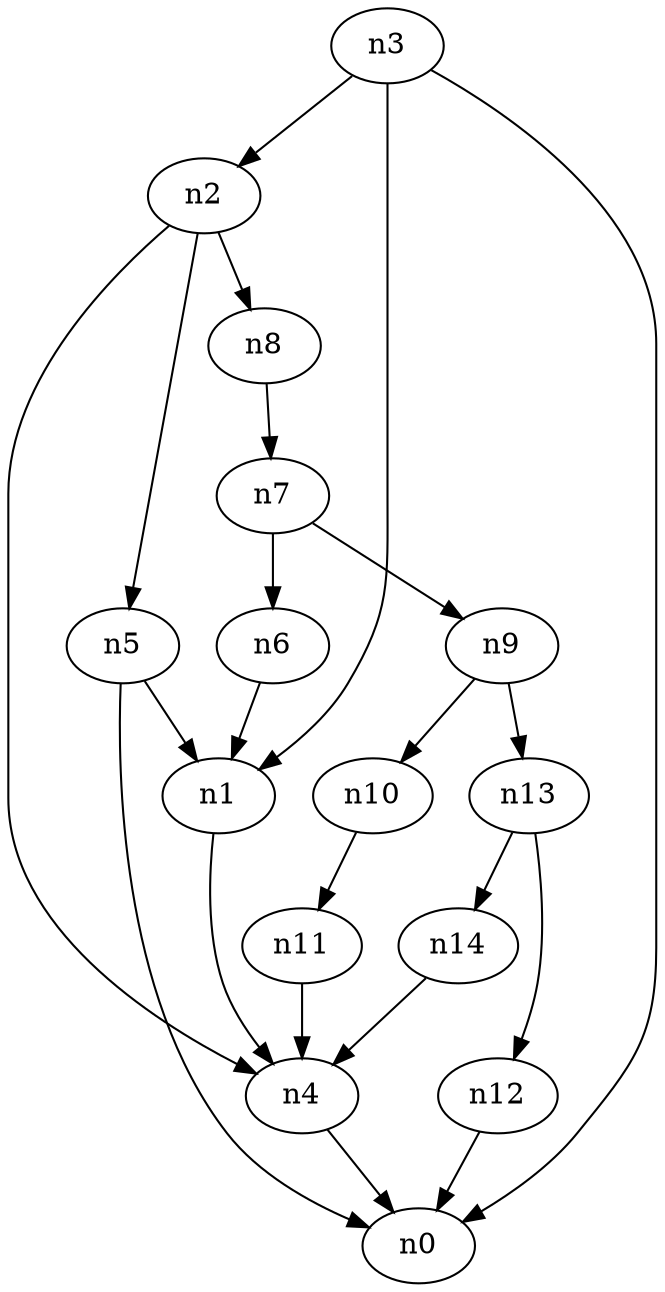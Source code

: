 digraph G {
	n1 -> n4	 [_graphml_id=e4];
	n2 -> n4	 [_graphml_id=e7];
	n2 -> n5	 [_graphml_id=e8];
	n2 -> n8	 [_graphml_id=e12];
	n3 -> n0	 [_graphml_id=e0];
	n3 -> n1	 [_graphml_id=e3];
	n3 -> n2	 [_graphml_id=e6];
	n4 -> n0	 [_graphml_id=e1];
	n5 -> n0	 [_graphml_id=e2];
	n5 -> n1	 [_graphml_id=e5];
	n6 -> n1	 [_graphml_id=e9];
	n7 -> n6	 [_graphml_id=e10];
	n7 -> n9	 [_graphml_id=e13];
	n8 -> n7	 [_graphml_id=e11];
	n9 -> n10	 [_graphml_id=e14];
	n9 -> n13	 [_graphml_id=e19];
	n10 -> n11	 [_graphml_id=e15];
	n11 -> n4	 [_graphml_id=e16];
	n12 -> n0	 [_graphml_id=e17];
	n13 -> n12	 [_graphml_id=e18];
	n13 -> n14	 [_graphml_id=e20];
	n14 -> n4	 [_graphml_id=e21];
}
